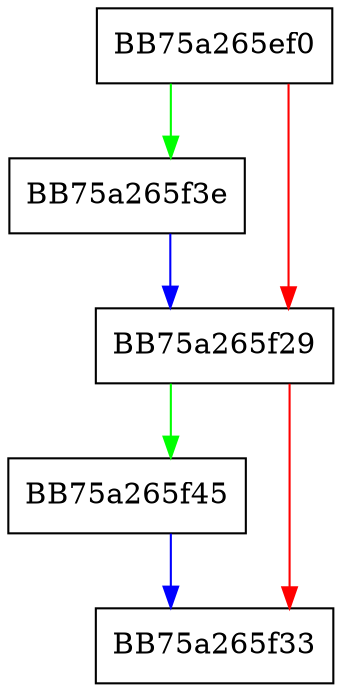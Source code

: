 digraph SetEOF {
  node [shape="box"];
  graph [splines=ortho];
  BB75a265ef0 -> BB75a265f3e [color="green"];
  BB75a265ef0 -> BB75a265f29 [color="red"];
  BB75a265f29 -> BB75a265f45 [color="green"];
  BB75a265f29 -> BB75a265f33 [color="red"];
  BB75a265f3e -> BB75a265f29 [color="blue"];
  BB75a265f45 -> BB75a265f33 [color="blue"];
}